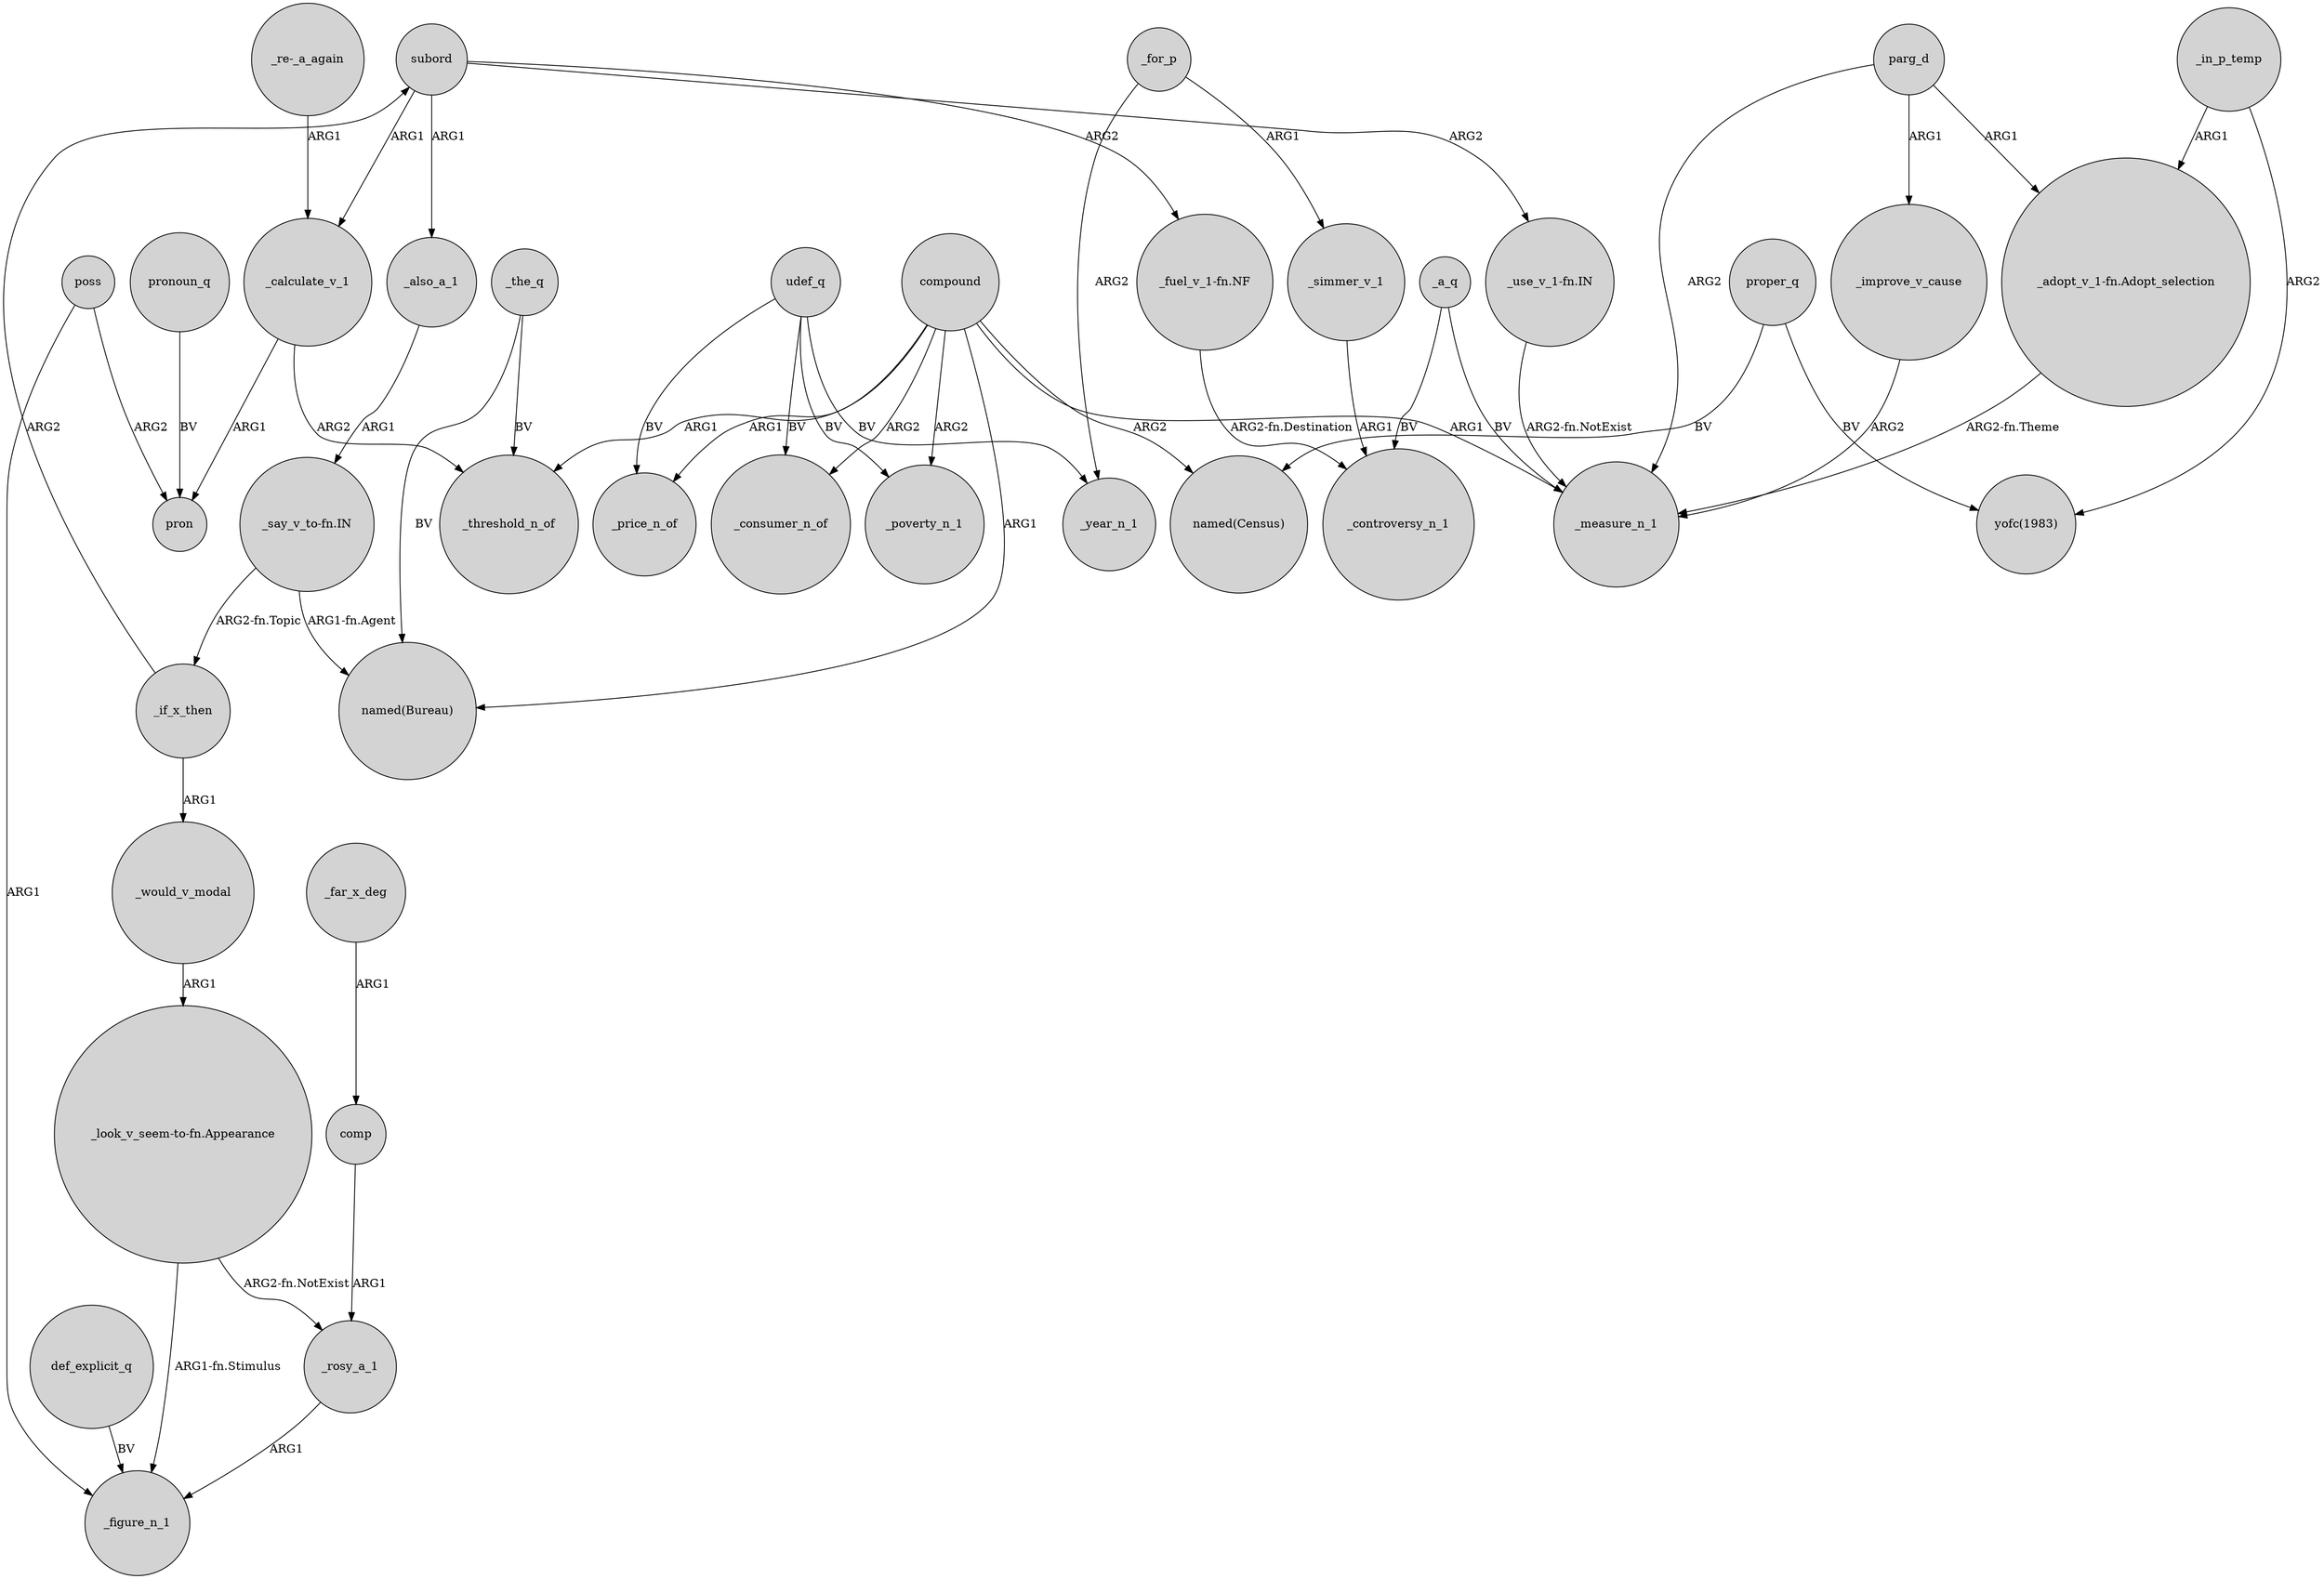 digraph {
	node [shape=circle style=filled]
	_would_v_modal -> "_look_v_seem-to-fn.Appearance" [label=ARG1]
	def_explicit_q -> _figure_n_1 [label=BV]
	_simmer_v_1 -> _controversy_n_1 [label=ARG1]
	_also_a_1 -> "_say_v_to-fn.IN" [label=ARG1]
	"_say_v_to-fn.IN" -> _if_x_then [label="ARG2-fn.Topic"]
	udef_q -> _price_n_of [label=BV]
	_for_p -> _year_n_1 [label=ARG2]
	poss -> pron [label=ARG2]
	"_say_v_to-fn.IN" -> "named(Bureau)" [label="ARG1-fn.Agent"]
	"_look_v_seem-to-fn.Appearance" -> _rosy_a_1 [label="ARG2-fn.NotExist"]
	compound -> _poverty_n_1 [label=ARG2]
	_calculate_v_1 -> _threshold_n_of [label=ARG2]
	subord -> _calculate_v_1 [label=ARG1]
	poss -> _figure_n_1 [label=ARG1]
	"_re-_a_again" -> _calculate_v_1 [label=ARG1]
	_improve_v_cause -> _measure_n_1 [label=ARG2]
	comp -> _rosy_a_1 [label=ARG1]
	proper_q -> "yofc(1983)" [label=BV]
	subord -> "_use_v_1-fn.IN" [label=ARG2]
	_rosy_a_1 -> _figure_n_1 [label=ARG1]
	compound -> _measure_n_1 [label=ARG1]
	_a_q -> _measure_n_1 [label=BV]
	pronoun_q -> pron [label=BV]
	"_use_v_1-fn.IN" -> _measure_n_1 [label="ARG2-fn.NotExist"]
	udef_q -> _poverty_n_1 [label=BV]
	subord -> "_fuel_v_1-fn.NF" [label=ARG2]
	compound -> _threshold_n_of [label=ARG1]
	subord -> _also_a_1 [label=ARG1]
	_the_q -> _threshold_n_of [label=BV]
	udef_q -> _consumer_n_of [label=BV]
	_for_p -> _simmer_v_1 [label=ARG1]
	parg_d -> _improve_v_cause [label=ARG1]
	"_look_v_seem-to-fn.Appearance" -> _figure_n_1 [label="ARG1-fn.Stimulus"]
	proper_q -> "named(Census)" [label=BV]
	compound -> "named(Bureau)" [label=ARG1]
	_a_q -> _controversy_n_1 [label=BV]
	_the_q -> "named(Bureau)" [label=BV]
	_far_x_deg -> comp [label=ARG1]
	compound -> _consumer_n_of [label=ARG2]
	udef_q -> _year_n_1 [label=BV]
	_if_x_then -> _would_v_modal [label=ARG1]
	parg_d -> _measure_n_1 [label=ARG2]
	"_adopt_v_1-fn.Adopt_selection" -> _measure_n_1 [label="ARG2-fn.Theme"]
	parg_d -> "_adopt_v_1-fn.Adopt_selection" [label=ARG1]
	_if_x_then -> subord [label=ARG2]
	compound -> _price_n_of [label=ARG1]
	"_fuel_v_1-fn.NF" -> _controversy_n_1 [label="ARG2-fn.Destination"]
	_in_p_temp -> "_adopt_v_1-fn.Adopt_selection" [label=ARG1]
	compound -> "named(Census)" [label=ARG2]
	_calculate_v_1 -> pron [label=ARG1]
	_in_p_temp -> "yofc(1983)" [label=ARG2]
}
